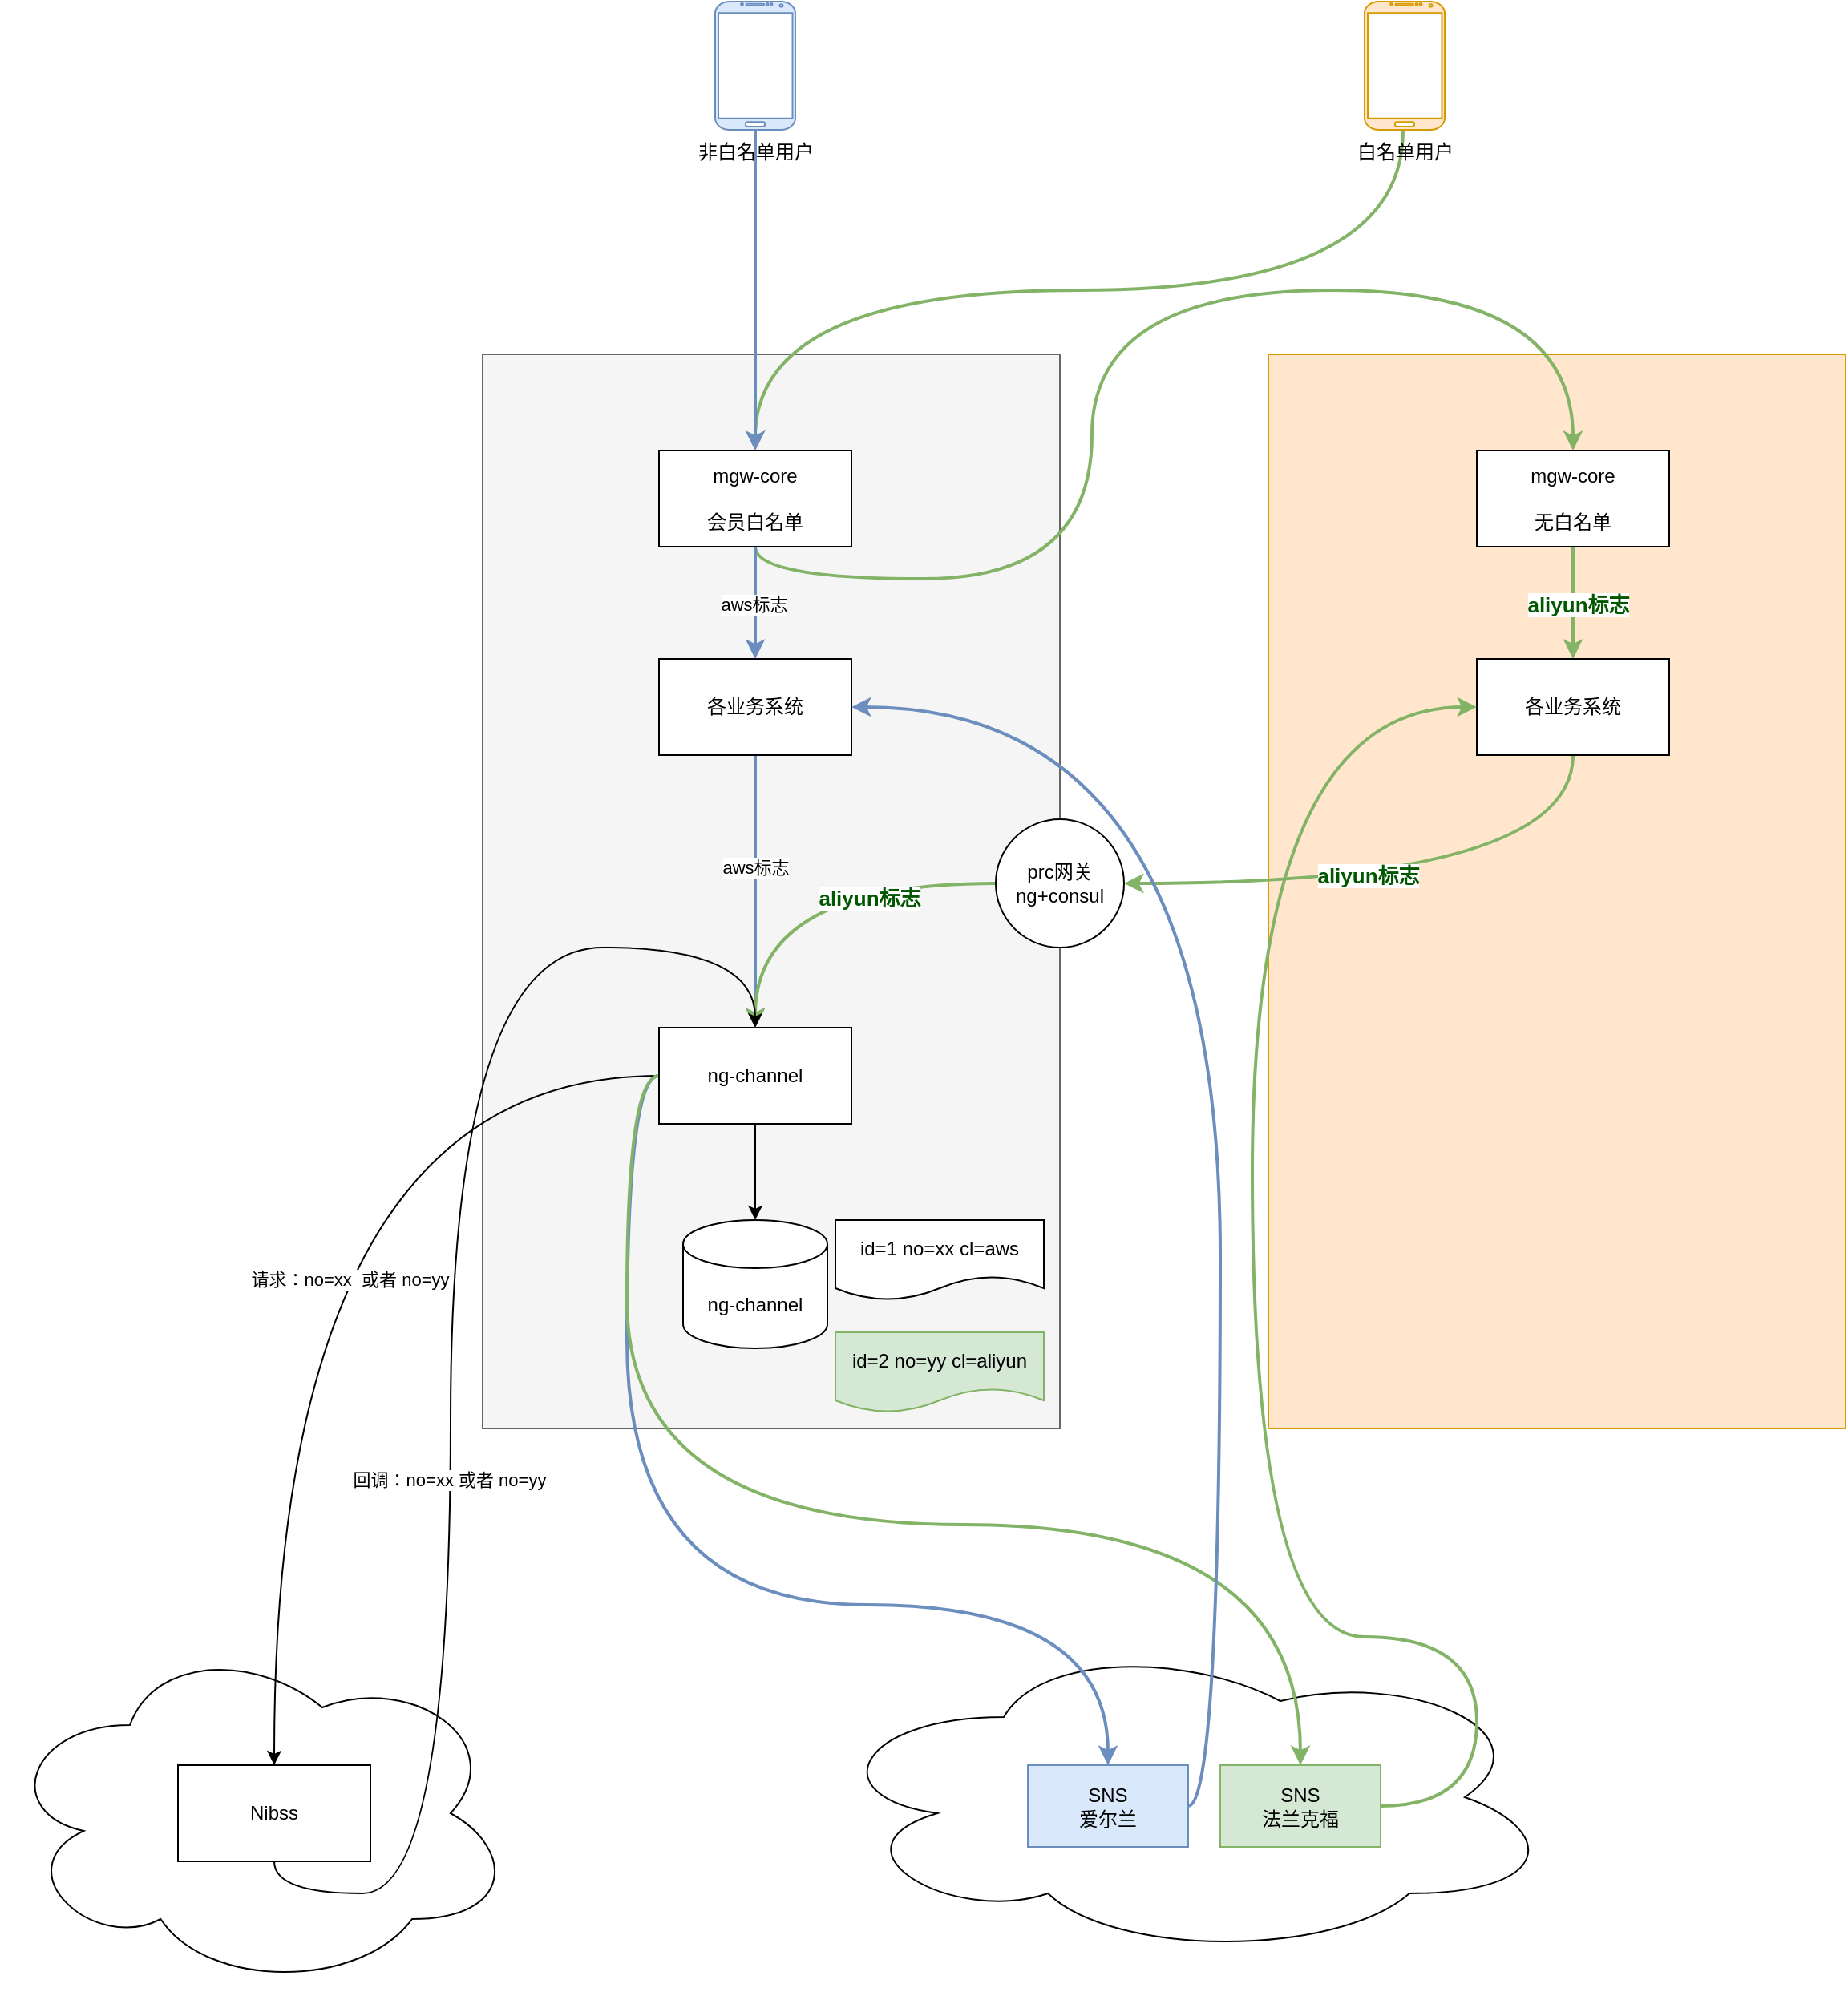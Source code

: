 <mxfile version="20.4.0" type="github">
  <diagram id="aO1gsIgiVoshPTAXAsny" name="第 1 页">
    <mxGraphModel dx="2125" dy="834" grid="1" gridSize="10" guides="1" tooltips="1" connect="1" arrows="1" fold="1" page="1" pageScale="1" pageWidth="827" pageHeight="1169" math="0" shadow="0">
      <root>
        <mxCell id="0" />
        <mxCell id="1" parent="0" />
        <mxCell id="lXyrdjqoIO1akCfHZl6s-1" value="" style="rounded=0;whiteSpace=wrap;html=1;fillColor=#f5f5f5;fontColor=#333333;strokeColor=#666666;" vertex="1" parent="1">
          <mxGeometry x="40" y="240" width="360" height="670" as="geometry" />
        </mxCell>
        <mxCell id="lXyrdjqoIO1akCfHZl6s-2" value="" style="rounded=0;whiteSpace=wrap;html=1;fillColor=#ffe6cc;strokeColor=#d79b00;" vertex="1" parent="1">
          <mxGeometry x="530" y="240" width="360" height="670" as="geometry" />
        </mxCell>
        <mxCell id="lXyrdjqoIO1akCfHZl6s-7" style="edgeStyle=orthogonalEdgeStyle;curved=1;rounded=0;orthogonalLoop=1;jettySize=auto;html=1;entryX=0.5;entryY=0;entryDx=0;entryDy=0;exitX=0.48;exitY=1.006;exitDx=0;exitDy=0;exitPerimeter=0;fillColor=#d5e8d4;strokeColor=#82b366;strokeWidth=2;" edge="1" parent="1" source="lXyrdjqoIO1akCfHZl6s-3" target="lXyrdjqoIO1akCfHZl6s-5">
          <mxGeometry relative="1" as="geometry" />
        </mxCell>
        <mxCell id="lXyrdjqoIO1akCfHZl6s-3" value="白名单用户" style="verticalLabelPosition=bottom;verticalAlign=top;html=1;shadow=0;dashed=0;strokeWidth=1;shape=mxgraph.android.phone2;strokeColor=#d79b00;fillColor=#ffe6cc;" vertex="1" parent="1">
          <mxGeometry x="590" y="20" width="50" height="80" as="geometry" />
        </mxCell>
        <mxCell id="lXyrdjqoIO1akCfHZl6s-6" style="edgeStyle=orthogonalEdgeStyle;rounded=0;orthogonalLoop=1;jettySize=auto;html=1;entryX=0.5;entryY=0;entryDx=0;entryDy=0;curved=1;fillColor=#dae8fc;strokeColor=#6c8ebf;strokeWidth=2;" edge="1" parent="1" source="lXyrdjqoIO1akCfHZl6s-4" target="lXyrdjqoIO1akCfHZl6s-5">
          <mxGeometry relative="1" as="geometry" />
        </mxCell>
        <mxCell id="lXyrdjqoIO1akCfHZl6s-4" value="非白名单用户" style="verticalLabelPosition=bottom;verticalAlign=top;html=1;shadow=0;dashed=0;strokeWidth=1;shape=mxgraph.android.phone2;strokeColor=#6c8ebf;fillColor=#dae8fc;" vertex="1" parent="1">
          <mxGeometry x="185" y="20" width="50" height="80" as="geometry" />
        </mxCell>
        <mxCell id="lXyrdjqoIO1akCfHZl6s-9" style="edgeStyle=orthogonalEdgeStyle;curved=1;rounded=0;orthogonalLoop=1;jettySize=auto;html=1;entryX=0.5;entryY=0;entryDx=0;entryDy=0;exitX=0.5;exitY=1;exitDx=0;exitDy=0;fillColor=#d5e8d4;strokeColor=#82b366;strokeWidth=2;" edge="1" parent="1" source="lXyrdjqoIO1akCfHZl6s-5" target="lXyrdjqoIO1akCfHZl6s-8">
          <mxGeometry relative="1" as="geometry">
            <Array as="points">
              <mxPoint x="210" y="380" />
              <mxPoint x="420" y="380" />
              <mxPoint x="420" y="200" />
              <mxPoint x="720" y="200" />
            </Array>
          </mxGeometry>
        </mxCell>
        <mxCell id="lXyrdjqoIO1akCfHZl6s-12" style="edgeStyle=orthogonalEdgeStyle;curved=1;rounded=0;orthogonalLoop=1;jettySize=auto;html=1;entryX=0.5;entryY=0;entryDx=0;entryDy=0;fillColor=#dae8fc;strokeColor=#6c8ebf;strokeWidth=2;" edge="1" parent="1" source="lXyrdjqoIO1akCfHZl6s-5" target="lXyrdjqoIO1akCfHZl6s-10">
          <mxGeometry relative="1" as="geometry" />
        </mxCell>
        <mxCell id="lXyrdjqoIO1akCfHZl6s-13" value="aws标志" style="edgeLabel;html=1;align=center;verticalAlign=middle;resizable=0;points=[];" vertex="1" connectable="0" parent="lXyrdjqoIO1akCfHZl6s-12">
          <mxGeometry x="0.014" y="-1" relative="1" as="geometry">
            <mxPoint as="offset" />
          </mxGeometry>
        </mxCell>
        <mxCell id="lXyrdjqoIO1akCfHZl6s-5" value="mgw-core&lt;br&gt;&lt;br&gt;会员白名单" style="rounded=0;whiteSpace=wrap;html=1;" vertex="1" parent="1">
          <mxGeometry x="150" y="300" width="120" height="60" as="geometry" />
        </mxCell>
        <mxCell id="lXyrdjqoIO1akCfHZl6s-14" style="edgeStyle=orthogonalEdgeStyle;curved=1;rounded=0;orthogonalLoop=1;jettySize=auto;html=1;entryX=0.5;entryY=0;entryDx=0;entryDy=0;fillColor=#d5e8d4;strokeColor=#82b366;strokeWidth=2;" edge="1" parent="1" source="lXyrdjqoIO1akCfHZl6s-8" target="lXyrdjqoIO1akCfHZl6s-11">
          <mxGeometry relative="1" as="geometry" />
        </mxCell>
        <mxCell id="lXyrdjqoIO1akCfHZl6s-15" value="aliyun标志" style="edgeLabel;html=1;align=center;verticalAlign=middle;resizable=0;points=[];fontColor=#005700;fontStyle=1;fontSize=13;" vertex="1" connectable="0" parent="lXyrdjqoIO1akCfHZl6s-14">
          <mxGeometry x="-0.014" y="3" relative="1" as="geometry">
            <mxPoint y="1" as="offset" />
          </mxGeometry>
        </mxCell>
        <mxCell id="lXyrdjqoIO1akCfHZl6s-8" value="mgw-core&lt;br&gt;&lt;br&gt;无白名单" style="rounded=0;whiteSpace=wrap;html=1;" vertex="1" parent="1">
          <mxGeometry x="660" y="300" width="120" height="60" as="geometry" />
        </mxCell>
        <mxCell id="lXyrdjqoIO1akCfHZl6s-19" style="edgeStyle=orthogonalEdgeStyle;curved=1;rounded=0;orthogonalLoop=1;jettySize=auto;html=1;entryX=0.5;entryY=0;entryDx=0;entryDy=0;fillColor=#dae8fc;strokeColor=#6c8ebf;strokeWidth=2;" edge="1" parent="1" source="lXyrdjqoIO1akCfHZl6s-10" target="lXyrdjqoIO1akCfHZl6s-18">
          <mxGeometry relative="1" as="geometry" />
        </mxCell>
        <mxCell id="lXyrdjqoIO1akCfHZl6s-20" value="aws标志" style="edgeLabel;html=1;align=center;verticalAlign=middle;resizable=0;points=[];" vertex="1" connectable="0" parent="lXyrdjqoIO1akCfHZl6s-19">
          <mxGeometry x="-0.189" relative="1" as="geometry">
            <mxPoint y="1" as="offset" />
          </mxGeometry>
        </mxCell>
        <mxCell id="lXyrdjqoIO1akCfHZl6s-10" value="各业务系统" style="rounded=0;whiteSpace=wrap;html=1;" vertex="1" parent="1">
          <mxGeometry x="150" y="430" width="120" height="60" as="geometry" />
        </mxCell>
        <mxCell id="lXyrdjqoIO1akCfHZl6s-24" style="edgeStyle=orthogonalEdgeStyle;curved=1;rounded=0;orthogonalLoop=1;jettySize=auto;html=1;entryX=1;entryY=0.5;entryDx=0;entryDy=0;exitX=0.5;exitY=1;exitDx=0;exitDy=0;fillColor=#d5e8d4;strokeColor=#82b366;strokeWidth=2;" edge="1" parent="1" source="lXyrdjqoIO1akCfHZl6s-11" target="lXyrdjqoIO1akCfHZl6s-22">
          <mxGeometry relative="1" as="geometry" />
        </mxCell>
        <mxCell id="lXyrdjqoIO1akCfHZl6s-27" value="aliyun标志" style="edgeLabel;html=1;align=center;verticalAlign=middle;resizable=0;points=[];fontColor=#005700;fontStyle=1;fontSize=13;" vertex="1" connectable="0" parent="lXyrdjqoIO1akCfHZl6s-24">
          <mxGeometry x="0.156" y="-5" relative="1" as="geometry">
            <mxPoint as="offset" />
          </mxGeometry>
        </mxCell>
        <mxCell id="lXyrdjqoIO1akCfHZl6s-11" value="各业务系统" style="rounded=0;whiteSpace=wrap;html=1;" vertex="1" parent="1">
          <mxGeometry x="660" y="430" width="120" height="60" as="geometry" />
        </mxCell>
        <mxCell id="lXyrdjqoIO1akCfHZl6s-16" value="" style="ellipse;shape=cloud;whiteSpace=wrap;html=1;" vertex="1" parent="1">
          <mxGeometry x="-260" y="1040" width="320" height="220" as="geometry" />
        </mxCell>
        <mxCell id="lXyrdjqoIO1akCfHZl6s-17" value="" style="ellipse;shape=cloud;whiteSpace=wrap;html=1;" vertex="1" parent="1">
          <mxGeometry x="250" y="1040" width="460" height="200" as="geometry" />
        </mxCell>
        <mxCell id="lXyrdjqoIO1akCfHZl6s-23" style="edgeStyle=orthogonalEdgeStyle;curved=1;rounded=0;orthogonalLoop=1;jettySize=auto;html=1;entryX=0.5;entryY=0;entryDx=0;entryDy=0;entryPerimeter=0;" edge="1" parent="1" source="lXyrdjqoIO1akCfHZl6s-18" target="lXyrdjqoIO1akCfHZl6s-21">
          <mxGeometry relative="1" as="geometry" />
        </mxCell>
        <mxCell id="lXyrdjqoIO1akCfHZl6s-32" style="edgeStyle=orthogonalEdgeStyle;curved=1;rounded=0;orthogonalLoop=1;jettySize=auto;html=1;entryX=0.5;entryY=0;entryDx=0;entryDy=0;" edge="1" parent="1" source="lXyrdjqoIO1akCfHZl6s-18" target="lXyrdjqoIO1akCfHZl6s-31">
          <mxGeometry relative="1" as="geometry" />
        </mxCell>
        <mxCell id="lXyrdjqoIO1akCfHZl6s-36" value="请求：no=xx&amp;nbsp; 或者 no=yy" style="edgeLabel;html=1;align=center;verticalAlign=middle;resizable=0;points=[];" vertex="1" connectable="0" parent="lXyrdjqoIO1akCfHZl6s-32">
          <mxGeometry x="0.091" y="47" relative="1" as="geometry">
            <mxPoint y="1" as="offset" />
          </mxGeometry>
        </mxCell>
        <mxCell id="lXyrdjqoIO1akCfHZl6s-33" style="edgeStyle=orthogonalEdgeStyle;curved=1;rounded=0;orthogonalLoop=1;jettySize=auto;html=1;entryX=0.5;entryY=0;entryDx=0;entryDy=0;exitX=0;exitY=0.5;exitDx=0;exitDy=0;fillColor=#dae8fc;strokeColor=#6c8ebf;strokeWidth=2;" edge="1" parent="1" source="lXyrdjqoIO1akCfHZl6s-18" target="lXyrdjqoIO1akCfHZl6s-34">
          <mxGeometry relative="1" as="geometry">
            <Array as="points">
              <mxPoint x="130" y="690" />
              <mxPoint x="130" y="1020" />
              <mxPoint x="430" y="1020" />
            </Array>
          </mxGeometry>
        </mxCell>
        <mxCell id="lXyrdjqoIO1akCfHZl6s-39" style="edgeStyle=orthogonalEdgeStyle;curved=1;rounded=0;orthogonalLoop=1;jettySize=auto;html=1;entryX=0.5;entryY=0;entryDx=0;entryDy=0;exitX=0;exitY=0.5;exitDx=0;exitDy=0;fillColor=#d5e8d4;strokeColor=#82b366;strokeWidth=2;" edge="1" parent="1" source="lXyrdjqoIO1akCfHZl6s-18" target="lXyrdjqoIO1akCfHZl6s-35">
          <mxGeometry relative="1" as="geometry">
            <Array as="points">
              <mxPoint x="130" y="690" />
              <mxPoint x="130" y="970" />
              <mxPoint x="550" y="970" />
            </Array>
          </mxGeometry>
        </mxCell>
        <mxCell id="lXyrdjqoIO1akCfHZl6s-18" value="ng-channel" style="rounded=0;whiteSpace=wrap;html=1;" vertex="1" parent="1">
          <mxGeometry x="150" y="660" width="120" height="60" as="geometry" />
        </mxCell>
        <mxCell id="lXyrdjqoIO1akCfHZl6s-21" value="ng-channel" style="shape=cylinder3;whiteSpace=wrap;html=1;boundedLbl=1;backgroundOutline=1;size=15;" vertex="1" parent="1">
          <mxGeometry x="165" y="780" width="90" height="80" as="geometry" />
        </mxCell>
        <mxCell id="lXyrdjqoIO1akCfHZl6s-25" style="edgeStyle=orthogonalEdgeStyle;curved=1;rounded=0;orthogonalLoop=1;jettySize=auto;html=1;entryX=0.5;entryY=0;entryDx=0;entryDy=0;fillColor=#d5e8d4;strokeColor=#82b366;strokeWidth=2;" edge="1" parent="1" source="lXyrdjqoIO1akCfHZl6s-22" target="lXyrdjqoIO1akCfHZl6s-18">
          <mxGeometry relative="1" as="geometry" />
        </mxCell>
        <mxCell id="lXyrdjqoIO1akCfHZl6s-28" value="aliyun标志" style="edgeLabel;html=1;align=center;verticalAlign=middle;resizable=0;points=[];fontColor=#005700;fontStyle=1;fontSize=13;" vertex="1" connectable="0" parent="lXyrdjqoIO1akCfHZl6s-25">
          <mxGeometry x="-0.342" y="9" relative="1" as="geometry">
            <mxPoint as="offset" />
          </mxGeometry>
        </mxCell>
        <mxCell id="lXyrdjqoIO1akCfHZl6s-22" value="prc网关&lt;br&gt;ng+consul" style="ellipse;whiteSpace=wrap;html=1;aspect=fixed;" vertex="1" parent="1">
          <mxGeometry x="360" y="530" width="80" height="80" as="geometry" />
        </mxCell>
        <mxCell id="lXyrdjqoIO1akCfHZl6s-29" value="id=1 no=xx cl=aws" style="shape=document;whiteSpace=wrap;html=1;boundedLbl=1;" vertex="1" parent="1">
          <mxGeometry x="260" y="780" width="130" height="50" as="geometry" />
        </mxCell>
        <mxCell id="lXyrdjqoIO1akCfHZl6s-30" value="id=2 no=yy cl=aliyun" style="shape=document;whiteSpace=wrap;html=1;boundedLbl=1;fillColor=#d5e8d4;strokeColor=#82b366;" vertex="1" parent="1">
          <mxGeometry x="260" y="850" width="130" height="50" as="geometry" />
        </mxCell>
        <mxCell id="lXyrdjqoIO1akCfHZl6s-37" style="edgeStyle=orthogonalEdgeStyle;curved=1;rounded=0;orthogonalLoop=1;jettySize=auto;html=1;entryX=0.5;entryY=0;entryDx=0;entryDy=0;exitX=0.5;exitY=1;exitDx=0;exitDy=0;" edge="1" parent="1" source="lXyrdjqoIO1akCfHZl6s-31" target="lXyrdjqoIO1akCfHZl6s-18">
          <mxGeometry relative="1" as="geometry">
            <Array as="points">
              <mxPoint x="-90" y="1200" />
              <mxPoint x="20" y="1200" />
              <mxPoint x="20" y="610" />
              <mxPoint x="210" y="610" />
            </Array>
          </mxGeometry>
        </mxCell>
        <mxCell id="lXyrdjqoIO1akCfHZl6s-38" value="回调：no=xx 或者 no=yy" style="edgeLabel;html=1;align=center;verticalAlign=middle;resizable=0;points=[];" vertex="1" connectable="0" parent="lXyrdjqoIO1akCfHZl6s-37">
          <mxGeometry x="-0.189" y="1" relative="1" as="geometry">
            <mxPoint y="1" as="offset" />
          </mxGeometry>
        </mxCell>
        <mxCell id="lXyrdjqoIO1akCfHZl6s-31" value="Nibss" style="rounded=0;whiteSpace=wrap;html=1;" vertex="1" parent="1">
          <mxGeometry x="-150" y="1120" width="120" height="60" as="geometry" />
        </mxCell>
        <mxCell id="lXyrdjqoIO1akCfHZl6s-42" style="edgeStyle=orthogonalEdgeStyle;curved=1;rounded=0;orthogonalLoop=1;jettySize=auto;html=1;entryX=1;entryY=0.5;entryDx=0;entryDy=0;exitX=1;exitY=0.5;exitDx=0;exitDy=0;fillColor=#dae8fc;strokeColor=#6c8ebf;strokeWidth=2;" edge="1" parent="1" source="lXyrdjqoIO1akCfHZl6s-34" target="lXyrdjqoIO1akCfHZl6s-10">
          <mxGeometry relative="1" as="geometry" />
        </mxCell>
        <mxCell id="lXyrdjqoIO1akCfHZl6s-34" value="SNS&lt;br&gt;爱尔兰" style="rounded=0;whiteSpace=wrap;html=1;fillColor=#dae8fc;strokeColor=#6c8ebf;" vertex="1" parent="1">
          <mxGeometry x="380" y="1120" width="100" height="51" as="geometry" />
        </mxCell>
        <mxCell id="lXyrdjqoIO1akCfHZl6s-41" style="edgeStyle=orthogonalEdgeStyle;curved=1;rounded=0;orthogonalLoop=1;jettySize=auto;html=1;entryX=0;entryY=0.5;entryDx=0;entryDy=0;exitX=1;exitY=0.5;exitDx=0;exitDy=0;fillColor=#d5e8d4;strokeColor=#82b366;strokeWidth=2;" edge="1" parent="1" source="lXyrdjqoIO1akCfHZl6s-35" target="lXyrdjqoIO1akCfHZl6s-11">
          <mxGeometry relative="1" as="geometry">
            <Array as="points">
              <mxPoint x="660" y="1146" />
              <mxPoint x="660" y="1040" />
              <mxPoint x="520" y="1040" />
              <mxPoint x="520" y="460" />
            </Array>
          </mxGeometry>
        </mxCell>
        <mxCell id="lXyrdjqoIO1akCfHZl6s-35" value="SNS&lt;br&gt;法兰克福" style="rounded=0;whiteSpace=wrap;html=1;fillColor=#d5e8d4;strokeColor=#82b366;" vertex="1" parent="1">
          <mxGeometry x="500" y="1120" width="100" height="51" as="geometry" />
        </mxCell>
      </root>
    </mxGraphModel>
  </diagram>
</mxfile>
